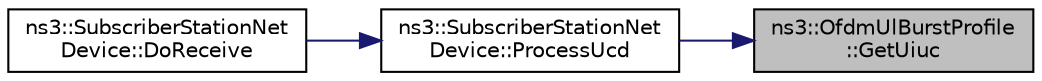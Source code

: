 digraph "ns3::OfdmUlBurstProfile::GetUiuc"
{
 // LATEX_PDF_SIZE
  edge [fontname="Helvetica",fontsize="10",labelfontname="Helvetica",labelfontsize="10"];
  node [fontname="Helvetica",fontsize="10",shape=record];
  rankdir="RL";
  Node1 [label="ns3::OfdmUlBurstProfile\l::GetUiuc",height=0.2,width=0.4,color="black", fillcolor="grey75", style="filled", fontcolor="black",tooltip="Get UIUC."];
  Node1 -> Node2 [dir="back",color="midnightblue",fontsize="10",style="solid",fontname="Helvetica"];
  Node2 [label="ns3::SubscriberStationNet\lDevice::ProcessUcd",height=0.2,width=0.4,color="black", fillcolor="white", style="filled",URL="$classns3_1_1_subscriber_station_net_device.html#a6bfed3721385a96f7e2e03bcf08eedac",tooltip="Process UCD."];
  Node2 -> Node3 [dir="back",color="midnightblue",fontsize="10",style="solid",fontname="Helvetica"];
  Node3 [label="ns3::SubscriberStationNet\lDevice::DoReceive",height=0.2,width=0.4,color="black", fillcolor="white", style="filled",URL="$classns3_1_1_subscriber_station_net_device.html#a2cdd421837891adea005eb7cde668a1f",tooltip="Receive a packet."];
}
